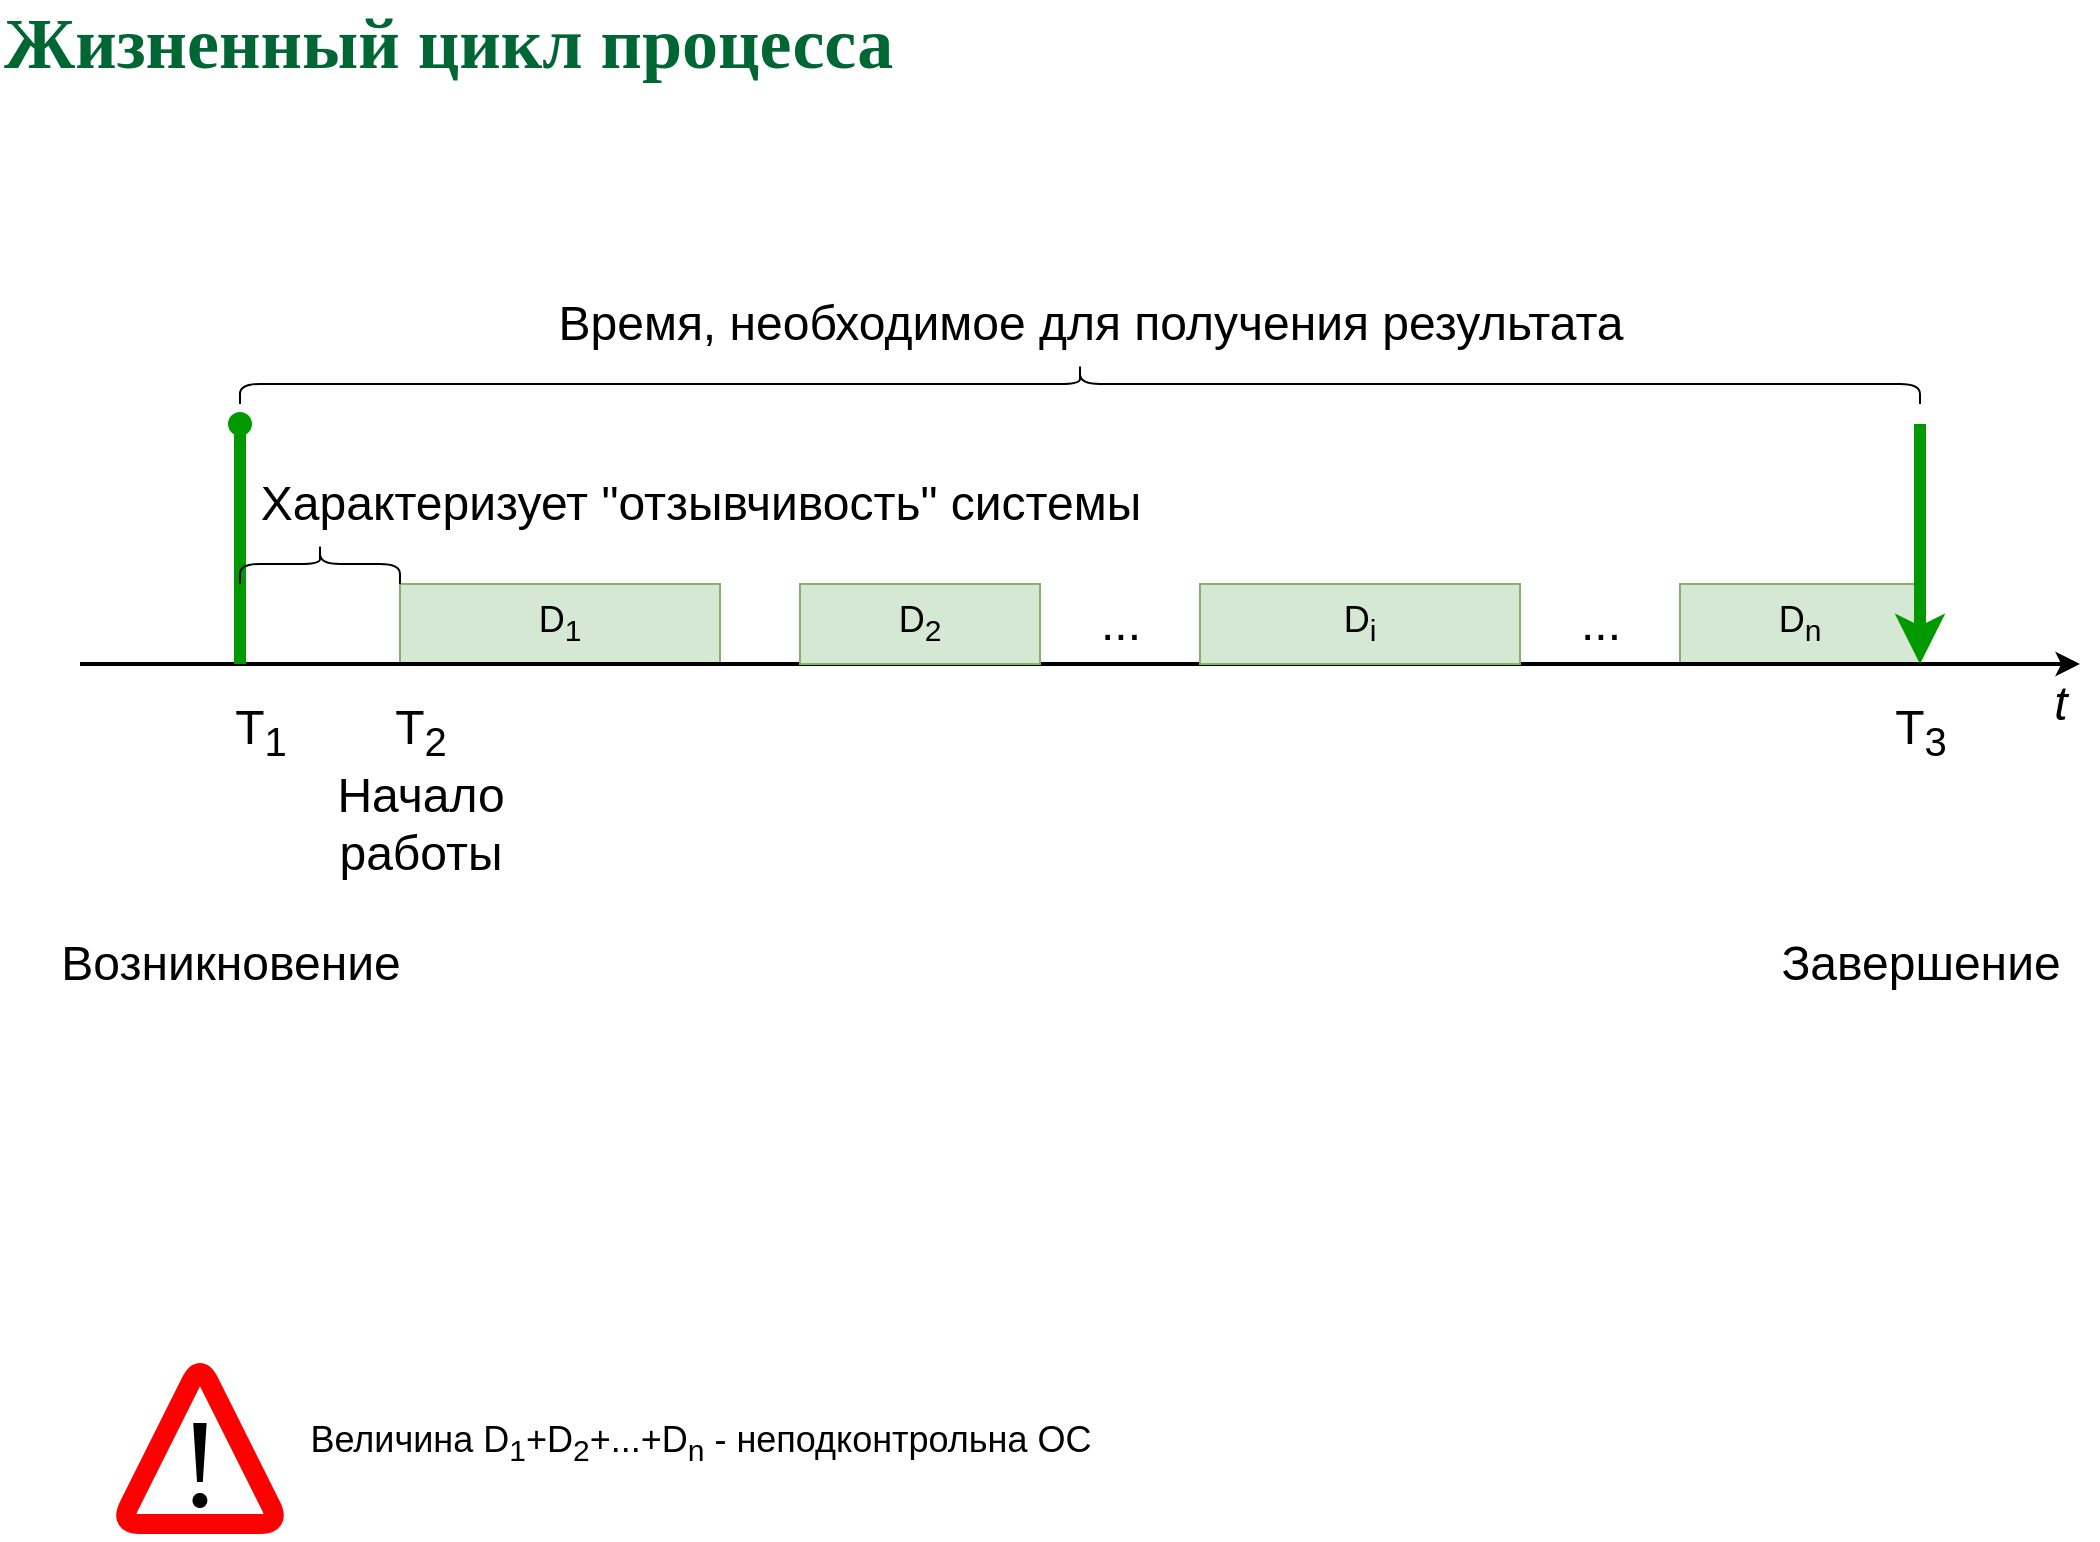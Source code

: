 <mxfile version="13.8.0" type="github" pages="2">
  <diagram id="nSJxbqhqykkziwxOkiMd" name="ProcLife">
    <mxGraphModel dx="1422" dy="757" grid="1" gridSize="10" guides="1" tooltips="1" connect="1" arrows="1" fold="1" page="1" pageScale="1" pageWidth="1169" pageHeight="827" math="0" shadow="0">
      <root>
        <mxCell id="0" />
        <mxCell id="1" parent="0" />
        <mxCell id="FSm5RWdc4QSnO34_9xcb-5" value="&lt;font style=&quot;font-size: 18px&quot;&gt;D&lt;sub&gt;n&lt;/sub&gt;&lt;/font&gt;" style="rounded=0;whiteSpace=wrap;html=1;fillColor=#d5e8d4;strokeColor=#82b366;" vertex="1" parent="1">
          <mxGeometry x="880" y="320" width="120" height="40" as="geometry" />
        </mxCell>
        <mxCell id="FSm5RWdc4QSnO34_9xcb-4" value="&lt;font style=&quot;font-size: 18px&quot;&gt;D&lt;sub&gt;1&lt;/sub&gt;&lt;/font&gt;" style="rounded=0;whiteSpace=wrap;html=1;fillColor=#d5e8d4;strokeColor=#82b366;" vertex="1" parent="1">
          <mxGeometry x="240" y="320" width="160" height="40" as="geometry" />
        </mxCell>
        <mxCell id="FSm5RWdc4QSnO34_9xcb-1" value="&lt;font color=&quot;#006633&quot; face=&quot;Garamond&quot;&gt;&lt;span style=&quot;font-size: 36px&quot;&gt;&lt;b&gt;Жизненный цикл процесса&lt;/b&gt;&lt;/span&gt;&lt;/font&gt;" style="text;html=1;align=left;verticalAlign=middle;whiteSpace=wrap;rounded=0;" vertex="1" parent="1">
          <mxGeometry x="40" y="40" width="920" height="20" as="geometry" />
        </mxCell>
        <mxCell id="FSm5RWdc4QSnO34_9xcb-2" value="" style="endArrow=classic;html=1;strokeWidth=2;" edge="1" parent="1">
          <mxGeometry width="50" height="50" relative="1" as="geometry">
            <mxPoint x="80" y="360" as="sourcePoint" />
            <mxPoint x="1080" y="360" as="targetPoint" />
          </mxGeometry>
        </mxCell>
        <mxCell id="FSm5RWdc4QSnO34_9xcb-3" value="" style="endArrow=oval;html=1;strokeWidth=6;strokeColor=#009900;endFill=1;" edge="1" parent="1">
          <mxGeometry width="50" height="50" relative="1" as="geometry">
            <mxPoint x="160" y="360" as="sourcePoint" />
            <mxPoint x="160" y="240" as="targetPoint" />
          </mxGeometry>
        </mxCell>
        <mxCell id="FSm5RWdc4QSnO34_9xcb-7" value="" style="endArrow=classic;html=1;strokeWidth=6;entryX=1;entryY=1;entryDx=0;entryDy=0;strokeColor=#009900;" edge="1" parent="1" target="FSm5RWdc4QSnO34_9xcb-5">
          <mxGeometry width="50" height="50" relative="1" as="geometry">
            <mxPoint x="1000" y="240" as="sourcePoint" />
            <mxPoint x="820" y="250" as="targetPoint" />
          </mxGeometry>
        </mxCell>
        <mxCell id="FSm5RWdc4QSnO34_9xcb-8" value="&lt;span style=&quot;font-weight: normal&quot;&gt;Т&lt;sub&gt;1&lt;/sub&gt;&lt;/span&gt;" style="text;strokeColor=none;fillColor=none;html=1;fontSize=24;fontStyle=1;verticalAlign=middle;align=center;" vertex="1" parent="1">
          <mxGeometry x="120" y="374" width="100" height="40" as="geometry" />
        </mxCell>
        <mxCell id="FSm5RWdc4QSnO34_9xcb-9" value="&lt;font style=&quot;font-size: 18px&quot;&gt;D&lt;sub&gt;i&lt;/sub&gt;&lt;/font&gt;" style="rounded=0;whiteSpace=wrap;html=1;fillColor=#d5e8d4;strokeColor=#82b366;" vertex="1" parent="1">
          <mxGeometry x="640" y="320" width="160" height="40" as="geometry" />
        </mxCell>
        <mxCell id="FSm5RWdc4QSnO34_9xcb-10" value="&lt;font style=&quot;font-size: 18px&quot;&gt;D&lt;sub&gt;2&lt;/sub&gt;&lt;/font&gt;" style="rounded=0;whiteSpace=wrap;html=1;fillColor=#d5e8d4;strokeColor=#82b366;" vertex="1" parent="1">
          <mxGeometry x="440" y="320" width="120" height="40" as="geometry" />
        </mxCell>
        <mxCell id="FSm5RWdc4QSnO34_9xcb-11" value="&lt;span style=&quot;font-weight: normal&quot;&gt;Т&lt;sub&gt;2&lt;/sub&gt;&lt;/span&gt;" style="text;strokeColor=none;fillColor=none;html=1;fontSize=24;fontStyle=1;verticalAlign=middle;align=center;" vertex="1" parent="1">
          <mxGeometry x="200" y="374" width="100" height="40" as="geometry" />
        </mxCell>
        <mxCell id="FSm5RWdc4QSnO34_9xcb-12" value="&lt;span style=&quot;font-weight: normal&quot;&gt;Т&lt;sub&gt;3&lt;/sub&gt;&lt;/span&gt;" style="text;strokeColor=none;fillColor=none;html=1;fontSize=24;fontStyle=1;verticalAlign=middle;align=center;" vertex="1" parent="1">
          <mxGeometry x="950" y="374" width="100" height="40" as="geometry" />
        </mxCell>
        <mxCell id="FSm5RWdc4QSnO34_9xcb-13" value="&lt;font style=&quot;font-size: 24px&quot;&gt;...&lt;/font&gt;" style="text;html=1;align=center;verticalAlign=middle;resizable=0;points=[];autosize=1;" vertex="1" parent="1">
          <mxGeometry x="580" y="330" width="40" height="20" as="geometry" />
        </mxCell>
        <mxCell id="FSm5RWdc4QSnO34_9xcb-14" value="&lt;font style=&quot;font-size: 24px&quot;&gt;...&lt;/font&gt;" style="text;html=1;align=center;verticalAlign=middle;resizable=0;points=[];autosize=1;" vertex="1" parent="1">
          <mxGeometry x="820" y="330" width="40" height="20" as="geometry" />
        </mxCell>
        <mxCell id="FSm5RWdc4QSnO34_9xcb-16" value="&lt;font style=&quot;font-size: 24px&quot;&gt;Возникновение&lt;/font&gt;" style="text;html=1;align=center;verticalAlign=middle;resizable=0;points=[];autosize=1;" vertex="1" parent="1">
          <mxGeometry x="60" y="500" width="190" height="20" as="geometry" />
        </mxCell>
        <mxCell id="FSm5RWdc4QSnO34_9xcb-17" value="&lt;font style=&quot;font-size: 24px&quot;&gt;Нач&lt;font style=&quot;font-size: 24px&quot;&gt;ало&lt;br&gt;работы&lt;/font&gt;&lt;/font&gt;" style="text;html=1;align=center;verticalAlign=middle;resizable=0;points=[];autosize=1;" vertex="1" parent="1">
          <mxGeometry x="200" y="420" width="100" height="40" as="geometry" />
        </mxCell>
        <mxCell id="FSm5RWdc4QSnO34_9xcb-18" value="&lt;font style=&quot;font-size: 24px&quot;&gt;Завершение&lt;/font&gt;" style="text;html=1;align=center;verticalAlign=middle;resizable=0;points=[];autosize=1;" vertex="1" parent="1">
          <mxGeometry x="920" y="500" width="160" height="20" as="geometry" />
        </mxCell>
        <mxCell id="FSm5RWdc4QSnO34_9xcb-19" value="&lt;font style=&quot;font-size: 18px&quot;&gt;Величина D&lt;sub&gt;1&lt;/sub&gt;+D&lt;sub&gt;2&lt;/sub&gt;+...+D&lt;sub&gt;n&lt;/sub&gt; - неподконтрольна ОС&lt;/font&gt;" style="text;html=1;align=center;verticalAlign=middle;resizable=0;points=[];autosize=1;" vertex="1" parent="1">
          <mxGeometry x="185" y="735" width="410" height="30" as="geometry" />
        </mxCell>
        <mxCell id="FSm5RWdc4QSnO34_9xcb-20" value="" style="group" vertex="1" connectable="0" parent="1">
          <mxGeometry x="100" y="710" width="80" height="80" as="geometry" />
        </mxCell>
        <mxCell id="FSm5RWdc4QSnO34_9xcb-21" value="" style="endArrow=none;html=1;strokeWidth=10;strokeColor=#FF0000;jumpStyle=arc;" edge="1" parent="FSm5RWdc4QSnO34_9xcb-20">
          <mxGeometry width="50" height="50" relative="1" as="geometry">
            <mxPoint x="40" y="80" as="sourcePoint" />
            <mxPoint x="40" y="80" as="targetPoint" />
            <Array as="points">
              <mxPoint y="80" />
              <mxPoint x="40" />
              <mxPoint x="80" y="80" />
            </Array>
          </mxGeometry>
        </mxCell>
        <mxCell id="FSm5RWdc4QSnO34_9xcb-22" value="&lt;font style=&quot;font-size: 63px&quot;&gt;!&lt;/font&gt;" style="text;html=1;strokeColor=none;fillColor=none;align=center;verticalAlign=middle;whiteSpace=wrap;rounded=0;fontFamily=Times New Roman;" vertex="1" parent="FSm5RWdc4QSnO34_9xcb-20">
          <mxGeometry x="20" y="40" width="40" height="20" as="geometry" />
        </mxCell>
        <mxCell id="FSm5RWdc4QSnO34_9xcb-25" value="" style="shape=curlyBracket;whiteSpace=wrap;html=1;rounded=1;direction=south;" vertex="1" parent="1">
          <mxGeometry x="160" y="210" width="840" height="20" as="geometry" />
        </mxCell>
        <mxCell id="FSm5RWdc4QSnO34_9xcb-26" value="&lt;span style=&quot;font-size: 24px&quot;&gt;Время, необходимое для получения результата&lt;/span&gt;" style="text;html=1;align=center;verticalAlign=middle;resizable=0;points=[];autosize=1;" vertex="1" parent="1">
          <mxGeometry x="310" y="180" width="550" height="20" as="geometry" />
        </mxCell>
        <mxCell id="FSm5RWdc4QSnO34_9xcb-27" value="" style="shape=curlyBracket;whiteSpace=wrap;html=1;rounded=1;direction=south;" vertex="1" parent="1">
          <mxGeometry x="160" y="300" width="80" height="20" as="geometry" />
        </mxCell>
        <mxCell id="FSm5RWdc4QSnO34_9xcb-28" value="&lt;span style=&quot;font-size: 24px&quot;&gt;Характеризует &quot;отзывчивость&quot; системы&lt;/span&gt;" style="text;html=1;align=center;verticalAlign=middle;resizable=0;points=[];autosize=1;" vertex="1" parent="1">
          <mxGeometry x="160" y="270" width="460" height="20" as="geometry" />
        </mxCell>
        <mxCell id="FSm5RWdc4QSnO34_9xcb-29" value="&lt;i&gt;&lt;font style=&quot;font-size: 24px&quot;&gt;t&lt;/font&gt;&lt;/i&gt;" style="text;html=1;align=center;verticalAlign=middle;resizable=0;points=[];autosize=1;" vertex="1" parent="1">
          <mxGeometry x="1060" y="370" width="20" height="20" as="geometry" />
        </mxCell>
      </root>
    </mxGraphModel>
  </diagram>
  <diagram id="NzT-MkIZy4BbhdQyvdSy" name="Page-2">
    <mxGraphModel dx="1422" dy="757" grid="1" gridSize="10" guides="1" tooltips="1" connect="1" arrows="1" fold="1" page="1" pageScale="1" pageWidth="1169" pageHeight="827" math="0" shadow="0">
      <root>
        <mxCell id="e0xaJF2jAhgZjxw5DwsO-0" />
        <mxCell id="e0xaJF2jAhgZjxw5DwsO-1" parent="e0xaJF2jAhgZjxw5DwsO-0" />
        <mxCell id="fyEZYAY1ZPLljF2Ha6Wk-24" value="" style="rounded=0;whiteSpace=wrap;html=1;fillColor=#f8cecc;strokeColor=#b85450;" vertex="1" parent="e0xaJF2jAhgZjxw5DwsO-1">
          <mxGeometry x="600" y="648" width="80" height="40" as="geometry" />
        </mxCell>
        <mxCell id="fyEZYAY1ZPLljF2Ha6Wk-6" value="" style="rounded=0;whiteSpace=wrap;html=1;fillColor=#d5e8d4;strokeColor=#82b366;" vertex="1" parent="e0xaJF2jAhgZjxw5DwsO-1">
          <mxGeometry x="510" y="648" width="80" height="40" as="geometry" />
        </mxCell>
        <mxCell id="fyEZYAY1ZPLljF2Ha6Wk-22" value="" style="rounded=0;whiteSpace=wrap;html=1;fillColor=#fff2cc;strokeColor=#d6b656;" vertex="1" parent="e0xaJF2jAhgZjxw5DwsO-1">
          <mxGeometry x="420" y="648" width="80" height="40" as="geometry" />
        </mxCell>
        <mxCell id="fyEZYAY1ZPLljF2Ha6Wk-7" value="" style="rounded=0;whiteSpace=wrap;html=1;fillColor=#d5e8d4;strokeColor=#82b366;" vertex="1" parent="e0xaJF2jAhgZjxw5DwsO-1">
          <mxGeometry x="330" y="648" width="80" height="40" as="geometry" />
        </mxCell>
        <mxCell id="fyEZYAY1ZPLljF2Ha6Wk-21" value="" style="rounded=0;whiteSpace=wrap;html=1;fillColor=#f8cecc;strokeColor=#b85450;" vertex="1" parent="e0xaJF2jAhgZjxw5DwsO-1">
          <mxGeometry x="240" y="648" width="80" height="40" as="geometry" />
        </mxCell>
        <mxCell id="fyEZYAY1ZPLljF2Ha6Wk-19" value="" style="endArrow=oval;html=1;strokeWidth=6;endFill=1;strokeColor=#FFD966;" edge="1" parent="e0xaJF2jAhgZjxw5DwsO-1">
          <mxGeometry width="50" height="50" relative="1" as="geometry">
            <mxPoint x="80" y="690" as="sourcePoint" />
            <mxPoint x="80" y="520" as="targetPoint" />
          </mxGeometry>
        </mxCell>
        <mxCell id="fyEZYAY1ZPLljF2Ha6Wk-18" value="" style="rounded=0;whiteSpace=wrap;html=1;fillColor=#fff2cc;strokeColor=#d6b656;" vertex="1" parent="e0xaJF2jAhgZjxw5DwsO-1">
          <mxGeometry x="80" y="648" width="60" height="40" as="geometry" />
        </mxCell>
        <mxCell id="VdyrBRelcIT2BwCxaBnu-0" value="&lt;font color=&quot;#006633&quot; face=&quot;Garamond&quot;&gt;&lt;span style=&quot;font-size: 36px&quot;&gt;&lt;b&gt;Несколько процессов&lt;/b&gt;&lt;/span&gt;&lt;/font&gt;" style="text;html=1;align=left;verticalAlign=middle;whiteSpace=wrap;rounded=0;" vertex="1" parent="e0xaJF2jAhgZjxw5DwsO-1">
          <mxGeometry x="40" y="40" width="920" height="20" as="geometry" />
        </mxCell>
        <mxCell id="fyEZYAY1ZPLljF2Ha6Wk-0" value="" style="rounded=0;whiteSpace=wrap;html=1;fillColor=#d5e8d4;strokeColor=#82b366;" vertex="1" parent="e0xaJF2jAhgZjxw5DwsO-1">
          <mxGeometry x="880" y="648" width="120" height="40" as="geometry" />
        </mxCell>
        <mxCell id="fyEZYAY1ZPLljF2Ha6Wk-1" value="" style="rounded=0;whiteSpace=wrap;html=1;fillColor=#d5e8d4;strokeColor=#82b366;" vertex="1" parent="e0xaJF2jAhgZjxw5DwsO-1">
          <mxGeometry x="150" y="648" width="80" height="40" as="geometry" />
        </mxCell>
        <mxCell id="fyEZYAY1ZPLljF2Ha6Wk-2" value="" style="endArrow=classic;html=1;strokeWidth=2;" edge="1" parent="e0xaJF2jAhgZjxw5DwsO-1">
          <mxGeometry width="50" height="50" relative="1" as="geometry">
            <mxPoint x="80" y="688" as="sourcePoint" />
            <mxPoint x="1080" y="688" as="targetPoint" />
          </mxGeometry>
        </mxCell>
        <mxCell id="fyEZYAY1ZPLljF2Ha6Wk-3" value="" style="endArrow=oval;html=1;strokeWidth=6;strokeColor=#009900;endFill=1;" edge="1" parent="e0xaJF2jAhgZjxw5DwsO-1">
          <mxGeometry width="50" height="50" relative="1" as="geometry">
            <mxPoint x="80" y="688" as="sourcePoint" />
            <mxPoint x="80" y="568" as="targetPoint" />
          </mxGeometry>
        </mxCell>
        <mxCell id="fyEZYAY1ZPLljF2Ha6Wk-4" value="" style="endArrow=classic;html=1;strokeWidth=6;entryX=1;entryY=1;entryDx=0;entryDy=0;strokeColor=#009900;" edge="1" parent="e0xaJF2jAhgZjxw5DwsO-1" target="fyEZYAY1ZPLljF2Ha6Wk-0">
          <mxGeometry width="50" height="50" relative="1" as="geometry">
            <mxPoint x="1000" y="568" as="sourcePoint" />
            <mxPoint x="820" y="578" as="targetPoint" />
          </mxGeometry>
        </mxCell>
        <mxCell id="fyEZYAY1ZPLljF2Ha6Wk-17" value="&lt;i&gt;&lt;font style=&quot;font-size: 24px&quot;&gt;t&lt;/font&gt;&lt;/i&gt;" style="text;html=1;align=center;verticalAlign=middle;resizable=0;points=[];autosize=1;" vertex="1" parent="e0xaJF2jAhgZjxw5DwsO-1">
          <mxGeometry x="1060" y="698" width="20" height="20" as="geometry" />
        </mxCell>
        <mxCell id="fyEZYAY1ZPLljF2Ha6Wk-20" value="" style="endArrow=oval;html=1;strokeWidth=6;endFill=1;strokeColor=#CC0000;" edge="1" parent="e0xaJF2jAhgZjxw5DwsO-1">
          <mxGeometry width="50" height="50" relative="1" as="geometry">
            <mxPoint x="80" y="690" as="sourcePoint" />
            <mxPoint x="80" y="610" as="targetPoint" />
          </mxGeometry>
        </mxCell>
        <mxCell id="fyEZYAY1ZPLljF2Ha6Wk-23" value="" style="endArrow=classic;html=1;strokeWidth=6;entryX=1;entryY=1;entryDx=0;entryDy=0;strokeColor=#FFD966;" edge="1" parent="e0xaJF2jAhgZjxw5DwsO-1">
          <mxGeometry width="50" height="50" relative="1" as="geometry">
            <mxPoint x="500" y="568" as="sourcePoint" />
            <mxPoint x="500" y="688" as="targetPoint" />
          </mxGeometry>
        </mxCell>
        <mxCell id="fyEZYAY1ZPLljF2Ha6Wk-25" value="" style="rounded=0;whiteSpace=wrap;html=1;fillColor=#d5e8d4;strokeColor=#82b366;" vertex="1" parent="e0xaJF2jAhgZjxw5DwsO-1">
          <mxGeometry x="690" y="648" width="80" height="40" as="geometry" />
        </mxCell>
        <mxCell id="fyEZYAY1ZPLljF2Ha6Wk-26" value="" style="rounded=0;whiteSpace=wrap;html=1;fillColor=#f8cecc;strokeColor=#b85450;" vertex="1" parent="e0xaJF2jAhgZjxw5DwsO-1">
          <mxGeometry x="780" y="648" width="90" height="40" as="geometry" />
        </mxCell>
        <mxCell id="fyEZYAY1ZPLljF2Ha6Wk-27" value="" style="endArrow=classic;html=1;strokeWidth=6;entryX=1;entryY=1;entryDx=0;entryDy=0;strokeColor=#CC0000;" edge="1" parent="e0xaJF2jAhgZjxw5DwsO-1">
          <mxGeometry width="50" height="50" relative="1" as="geometry">
            <mxPoint x="870" y="568" as="sourcePoint" />
            <mxPoint x="870" y="688" as="targetPoint" />
          </mxGeometry>
        </mxCell>
        <mxCell id="bf1j8_8z7365PNagHFk8-5" value="" style="endArrow=oval;html=1;strokeWidth=6;endFill=1;strokeColor=#FFD966;" edge="1" parent="e0xaJF2jAhgZjxw5DwsO-1">
          <mxGeometry width="50" height="50" relative="1" as="geometry">
            <mxPoint x="80" y="320" as="sourcePoint" />
            <mxPoint x="80" y="150" as="targetPoint" />
          </mxGeometry>
        </mxCell>
        <mxCell id="bf1j8_8z7365PNagHFk8-6" value="" style="rounded=0;whiteSpace=wrap;html=1;fillColor=#fff2cc;strokeColor=#d6b656;" vertex="1" parent="e0xaJF2jAhgZjxw5DwsO-1">
          <mxGeometry x="80" y="278" width="240" height="40" as="geometry" />
        </mxCell>
        <mxCell id="bf1j8_8z7365PNagHFk8-8" value="" style="rounded=0;whiteSpace=wrap;html=1;fillColor=#d5e8d4;strokeColor=#82b366;" vertex="1" parent="e0xaJF2jAhgZjxw5DwsO-1">
          <mxGeometry x="330" y="278" width="390" height="40" as="geometry" />
        </mxCell>
        <mxCell id="bf1j8_8z7365PNagHFk8-9" value="" style="endArrow=classic;html=1;strokeWidth=2;" edge="1" parent="e0xaJF2jAhgZjxw5DwsO-1">
          <mxGeometry width="50" height="50" relative="1" as="geometry">
            <mxPoint x="80" y="318" as="sourcePoint" />
            <mxPoint x="1080" y="318" as="targetPoint" />
          </mxGeometry>
        </mxCell>
        <mxCell id="bf1j8_8z7365PNagHFk8-10" value="" style="endArrow=oval;html=1;strokeWidth=6;strokeColor=#009900;endFill=1;" edge="1" parent="e0xaJF2jAhgZjxw5DwsO-1">
          <mxGeometry width="50" height="50" relative="1" as="geometry">
            <mxPoint x="80" y="318" as="sourcePoint" />
            <mxPoint x="80" y="198" as="targetPoint" />
          </mxGeometry>
        </mxCell>
        <mxCell id="bf1j8_8z7365PNagHFk8-11" value="" style="endArrow=classic;html=1;strokeWidth=6;strokeColor=#009900;" edge="1" parent="e0xaJF2jAhgZjxw5DwsO-1">
          <mxGeometry width="50" height="50" relative="1" as="geometry">
            <mxPoint x="720" y="200" as="sourcePoint" />
            <mxPoint x="720" y="318" as="targetPoint" />
          </mxGeometry>
        </mxCell>
        <mxCell id="bf1j8_8z7365PNagHFk8-12" value="&lt;i&gt;&lt;font style=&quot;font-size: 24px&quot;&gt;t&lt;/font&gt;&lt;/i&gt;" style="text;html=1;align=center;verticalAlign=middle;resizable=0;points=[];autosize=1;" vertex="1" parent="e0xaJF2jAhgZjxw5DwsO-1">
          <mxGeometry x="1060" y="328" width="20" height="20" as="geometry" />
        </mxCell>
        <mxCell id="bf1j8_8z7365PNagHFk8-13" value="" style="endArrow=oval;html=1;strokeWidth=6;endFill=1;strokeColor=#CC0000;" edge="1" parent="e0xaJF2jAhgZjxw5DwsO-1">
          <mxGeometry width="50" height="50" relative="1" as="geometry">
            <mxPoint x="80" y="320" as="sourcePoint" />
            <mxPoint x="80" y="240" as="targetPoint" />
          </mxGeometry>
        </mxCell>
        <mxCell id="bf1j8_8z7365PNagHFk8-16" value="" style="rounded=0;whiteSpace=wrap;html=1;fillColor=#f8cecc;strokeColor=#b85450;" vertex="1" parent="e0xaJF2jAhgZjxw5DwsO-1">
          <mxGeometry x="730" y="278" width="270" height="40" as="geometry" />
        </mxCell>
        <mxCell id="bf1j8_8z7365PNagHFk8-17" value="" style="endArrow=classic;html=1;strokeWidth=6;strokeColor=#CC0000;" edge="1" parent="e0xaJF2jAhgZjxw5DwsO-1">
          <mxGeometry width="50" height="50" relative="1" as="geometry">
            <mxPoint x="1000" y="198" as="sourcePoint" />
            <mxPoint x="1000" y="318" as="targetPoint" />
          </mxGeometry>
        </mxCell>
        <mxCell id="bf1j8_8z7365PNagHFk8-18" value="&lt;font style=&quot;font-size: 22px&quot;&gt;С вытестнением&lt;/font&gt;" style="text;html=1;align=center;verticalAlign=middle;resizable=0;points=[];autosize=1;" vertex="1" parent="e0xaJF2jAhgZjxw5DwsO-1">
          <mxGeometry x="80" y="460" width="180" height="20" as="geometry" />
        </mxCell>
      </root>
    </mxGraphModel>
  </diagram>
</mxfile>
